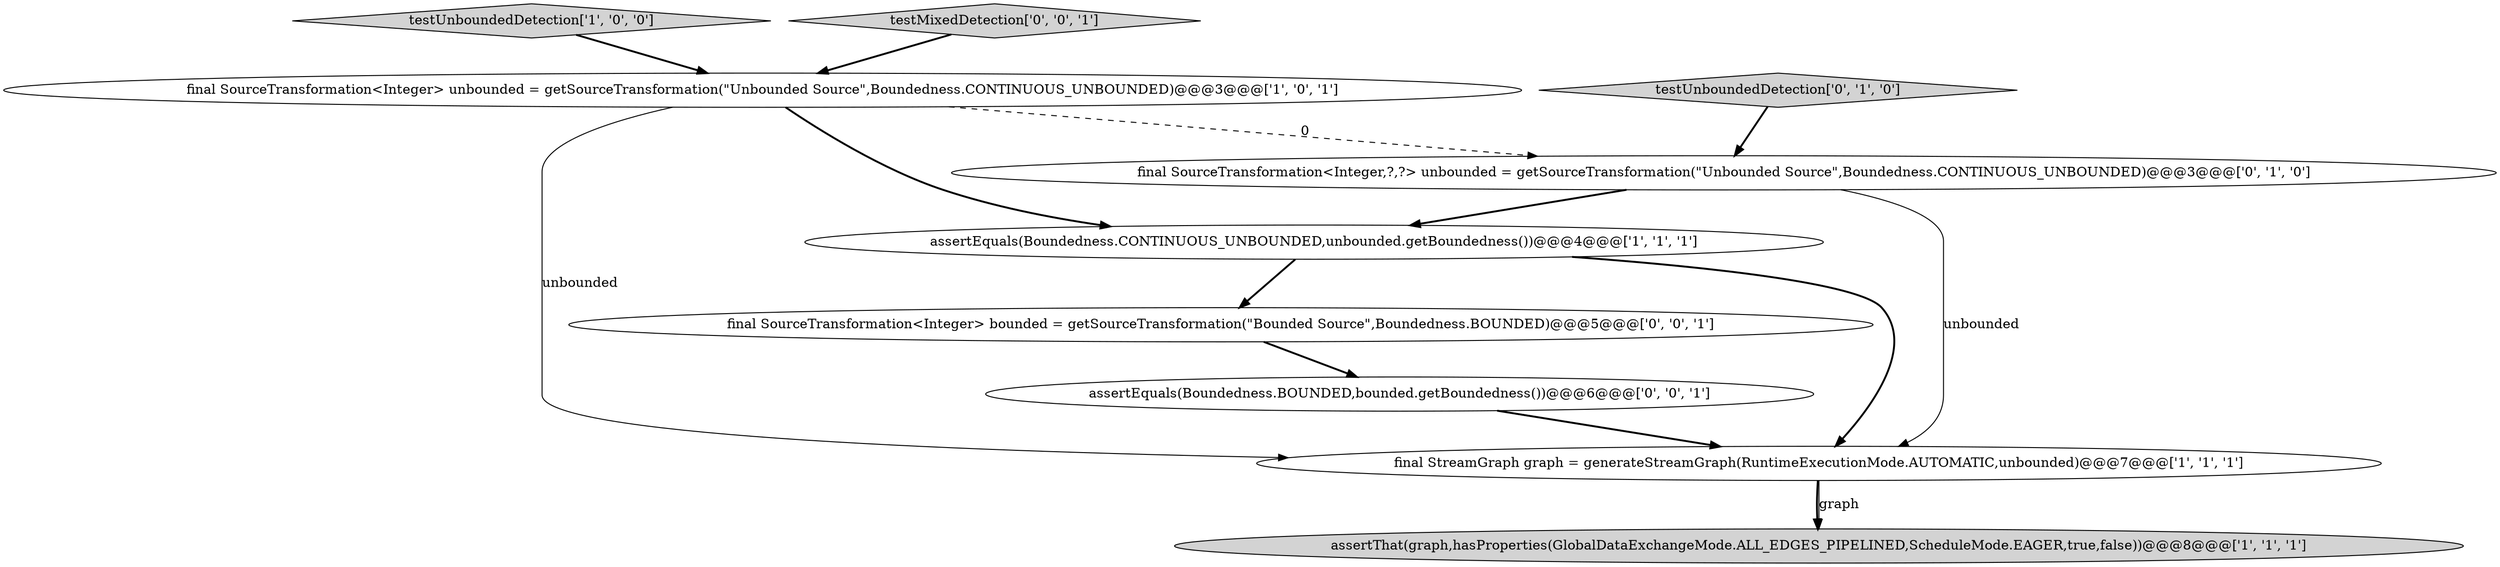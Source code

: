 digraph {
5 [style = filled, label = "testUnboundedDetection['0', '1', '0']", fillcolor = lightgray, shape = diamond image = "AAA0AAABBB2BBB"];
3 [style = filled, label = "final SourceTransformation<Integer> unbounded = getSourceTransformation(\"Unbounded Source\",Boundedness.CONTINUOUS_UNBOUNDED)@@@3@@@['1', '0', '1']", fillcolor = white, shape = ellipse image = "AAA0AAABBB1BBB"];
0 [style = filled, label = "testUnboundedDetection['1', '0', '0']", fillcolor = lightgray, shape = diamond image = "AAA0AAABBB1BBB"];
7 [style = filled, label = "testMixedDetection['0', '0', '1']", fillcolor = lightgray, shape = diamond image = "AAA0AAABBB3BBB"];
8 [style = filled, label = "assertEquals(Boundedness.BOUNDED,bounded.getBoundedness())@@@6@@@['0', '0', '1']", fillcolor = white, shape = ellipse image = "AAA0AAABBB3BBB"];
2 [style = filled, label = "final StreamGraph graph = generateStreamGraph(RuntimeExecutionMode.AUTOMATIC,unbounded)@@@7@@@['1', '1', '1']", fillcolor = white, shape = ellipse image = "AAA0AAABBB1BBB"];
9 [style = filled, label = "final SourceTransformation<Integer> bounded = getSourceTransformation(\"Bounded Source\",Boundedness.BOUNDED)@@@5@@@['0', '0', '1']", fillcolor = white, shape = ellipse image = "AAA0AAABBB3BBB"];
1 [style = filled, label = "assertEquals(Boundedness.CONTINUOUS_UNBOUNDED,unbounded.getBoundedness())@@@4@@@['1', '1', '1']", fillcolor = white, shape = ellipse image = "AAA0AAABBB1BBB"];
4 [style = filled, label = "assertThat(graph,hasProperties(GlobalDataExchangeMode.ALL_EDGES_PIPELINED,ScheduleMode.EAGER,true,false))@@@8@@@['1', '1', '1']", fillcolor = lightgray, shape = ellipse image = "AAA0AAABBB1BBB"];
6 [style = filled, label = "final SourceTransformation<Integer,?,?> unbounded = getSourceTransformation(\"Unbounded Source\",Boundedness.CONTINUOUS_UNBOUNDED)@@@3@@@['0', '1', '0']", fillcolor = white, shape = ellipse image = "AAA1AAABBB2BBB"];
6->2 [style = solid, label="unbounded"];
3->6 [style = dashed, label="0"];
8->2 [style = bold, label=""];
9->8 [style = bold, label=""];
0->3 [style = bold, label=""];
2->4 [style = bold, label=""];
1->9 [style = bold, label=""];
2->4 [style = solid, label="graph"];
6->1 [style = bold, label=""];
1->2 [style = bold, label=""];
5->6 [style = bold, label=""];
3->1 [style = bold, label=""];
3->2 [style = solid, label="unbounded"];
7->3 [style = bold, label=""];
}
